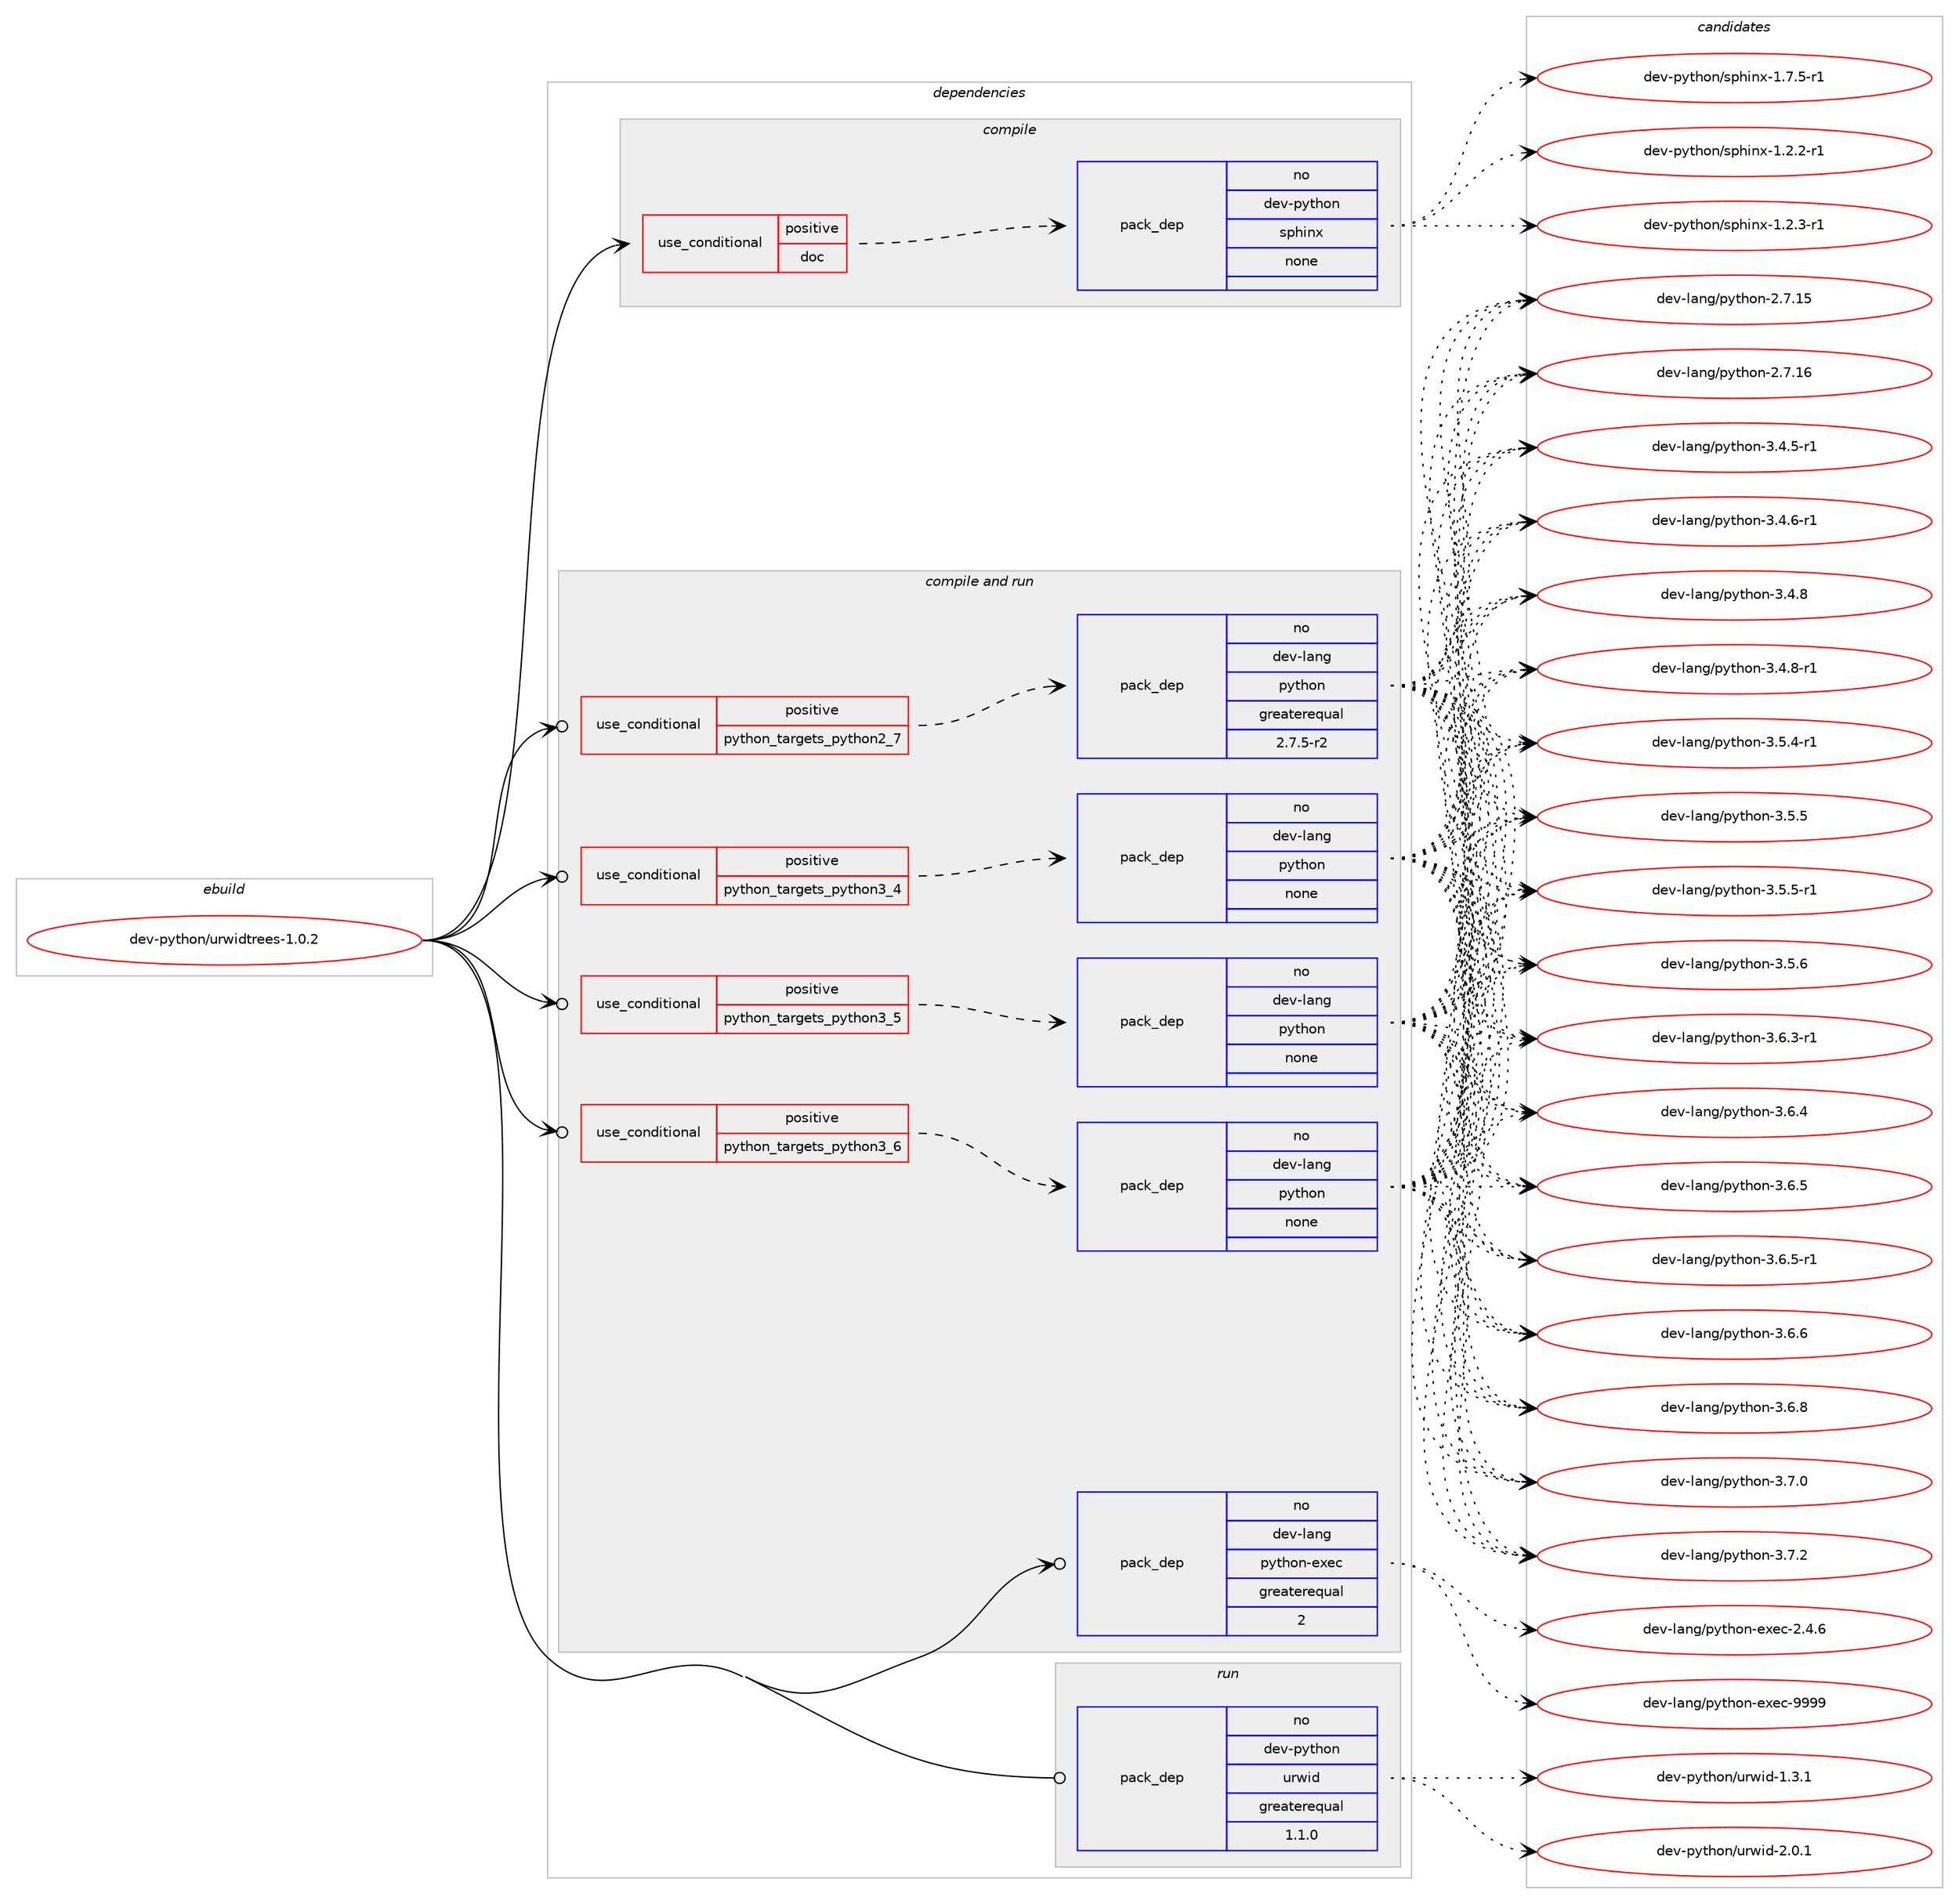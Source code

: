 digraph prolog {

# *************
# Graph options
# *************

newrank=true;
concentrate=true;
compound=true;
graph [rankdir=LR,fontname=Helvetica,fontsize=10,ranksep=1.5];#, ranksep=2.5, nodesep=0.2];
edge  [arrowhead=vee];
node  [fontname=Helvetica,fontsize=10];

# **********
# The ebuild
# **********

subgraph cluster_leftcol {
color=gray;
rank=same;
label=<<i>ebuild</i>>;
id [label="dev-python/urwidtrees-1.0.2", color=red, width=4, href="../dev-python/urwidtrees-1.0.2.svg"];
}

# ****************
# The dependencies
# ****************

subgraph cluster_midcol {
color=gray;
label=<<i>dependencies</i>>;
subgraph cluster_compile {
fillcolor="#eeeeee";
style=filled;
label=<<i>compile</i>>;
subgraph cond386346 {
dependency1446566 [label=<<TABLE BORDER="0" CELLBORDER="1" CELLSPACING="0" CELLPADDING="4"><TR><TD ROWSPAN="3" CELLPADDING="10">use_conditional</TD></TR><TR><TD>positive</TD></TR><TR><TD>doc</TD></TR></TABLE>>, shape=none, color=red];
subgraph pack1036851 {
dependency1446567 [label=<<TABLE BORDER="0" CELLBORDER="1" CELLSPACING="0" CELLPADDING="4" WIDTH="220"><TR><TD ROWSPAN="6" CELLPADDING="30">pack_dep</TD></TR><TR><TD WIDTH="110">no</TD></TR><TR><TD>dev-python</TD></TR><TR><TD>sphinx</TD></TR><TR><TD>none</TD></TR><TR><TD></TD></TR></TABLE>>, shape=none, color=blue];
}
dependency1446566:e -> dependency1446567:w [weight=20,style="dashed",arrowhead="vee"];
}
id:e -> dependency1446566:w [weight=20,style="solid",arrowhead="vee"];
}
subgraph cluster_compileandrun {
fillcolor="#eeeeee";
style=filled;
label=<<i>compile and run</i>>;
subgraph cond386347 {
dependency1446568 [label=<<TABLE BORDER="0" CELLBORDER="1" CELLSPACING="0" CELLPADDING="4"><TR><TD ROWSPAN="3" CELLPADDING="10">use_conditional</TD></TR><TR><TD>positive</TD></TR><TR><TD>python_targets_python2_7</TD></TR></TABLE>>, shape=none, color=red];
subgraph pack1036852 {
dependency1446569 [label=<<TABLE BORDER="0" CELLBORDER="1" CELLSPACING="0" CELLPADDING="4" WIDTH="220"><TR><TD ROWSPAN="6" CELLPADDING="30">pack_dep</TD></TR><TR><TD WIDTH="110">no</TD></TR><TR><TD>dev-lang</TD></TR><TR><TD>python</TD></TR><TR><TD>greaterequal</TD></TR><TR><TD>2.7.5-r2</TD></TR></TABLE>>, shape=none, color=blue];
}
dependency1446568:e -> dependency1446569:w [weight=20,style="dashed",arrowhead="vee"];
}
id:e -> dependency1446568:w [weight=20,style="solid",arrowhead="odotvee"];
subgraph cond386348 {
dependency1446570 [label=<<TABLE BORDER="0" CELLBORDER="1" CELLSPACING="0" CELLPADDING="4"><TR><TD ROWSPAN="3" CELLPADDING="10">use_conditional</TD></TR><TR><TD>positive</TD></TR><TR><TD>python_targets_python3_4</TD></TR></TABLE>>, shape=none, color=red];
subgraph pack1036853 {
dependency1446571 [label=<<TABLE BORDER="0" CELLBORDER="1" CELLSPACING="0" CELLPADDING="4" WIDTH="220"><TR><TD ROWSPAN="6" CELLPADDING="30">pack_dep</TD></TR><TR><TD WIDTH="110">no</TD></TR><TR><TD>dev-lang</TD></TR><TR><TD>python</TD></TR><TR><TD>none</TD></TR><TR><TD></TD></TR></TABLE>>, shape=none, color=blue];
}
dependency1446570:e -> dependency1446571:w [weight=20,style="dashed",arrowhead="vee"];
}
id:e -> dependency1446570:w [weight=20,style="solid",arrowhead="odotvee"];
subgraph cond386349 {
dependency1446572 [label=<<TABLE BORDER="0" CELLBORDER="1" CELLSPACING="0" CELLPADDING="4"><TR><TD ROWSPAN="3" CELLPADDING="10">use_conditional</TD></TR><TR><TD>positive</TD></TR><TR><TD>python_targets_python3_5</TD></TR></TABLE>>, shape=none, color=red];
subgraph pack1036854 {
dependency1446573 [label=<<TABLE BORDER="0" CELLBORDER="1" CELLSPACING="0" CELLPADDING="4" WIDTH="220"><TR><TD ROWSPAN="6" CELLPADDING="30">pack_dep</TD></TR><TR><TD WIDTH="110">no</TD></TR><TR><TD>dev-lang</TD></TR><TR><TD>python</TD></TR><TR><TD>none</TD></TR><TR><TD></TD></TR></TABLE>>, shape=none, color=blue];
}
dependency1446572:e -> dependency1446573:w [weight=20,style="dashed",arrowhead="vee"];
}
id:e -> dependency1446572:w [weight=20,style="solid",arrowhead="odotvee"];
subgraph cond386350 {
dependency1446574 [label=<<TABLE BORDER="0" CELLBORDER="1" CELLSPACING="0" CELLPADDING="4"><TR><TD ROWSPAN="3" CELLPADDING="10">use_conditional</TD></TR><TR><TD>positive</TD></TR><TR><TD>python_targets_python3_6</TD></TR></TABLE>>, shape=none, color=red];
subgraph pack1036855 {
dependency1446575 [label=<<TABLE BORDER="0" CELLBORDER="1" CELLSPACING="0" CELLPADDING="4" WIDTH="220"><TR><TD ROWSPAN="6" CELLPADDING="30">pack_dep</TD></TR><TR><TD WIDTH="110">no</TD></TR><TR><TD>dev-lang</TD></TR><TR><TD>python</TD></TR><TR><TD>none</TD></TR><TR><TD></TD></TR></TABLE>>, shape=none, color=blue];
}
dependency1446574:e -> dependency1446575:w [weight=20,style="dashed",arrowhead="vee"];
}
id:e -> dependency1446574:w [weight=20,style="solid",arrowhead="odotvee"];
subgraph pack1036856 {
dependency1446576 [label=<<TABLE BORDER="0" CELLBORDER="1" CELLSPACING="0" CELLPADDING="4" WIDTH="220"><TR><TD ROWSPAN="6" CELLPADDING="30">pack_dep</TD></TR><TR><TD WIDTH="110">no</TD></TR><TR><TD>dev-lang</TD></TR><TR><TD>python-exec</TD></TR><TR><TD>greaterequal</TD></TR><TR><TD>2</TD></TR></TABLE>>, shape=none, color=blue];
}
id:e -> dependency1446576:w [weight=20,style="solid",arrowhead="odotvee"];
}
subgraph cluster_run {
fillcolor="#eeeeee";
style=filled;
label=<<i>run</i>>;
subgraph pack1036857 {
dependency1446577 [label=<<TABLE BORDER="0" CELLBORDER="1" CELLSPACING="0" CELLPADDING="4" WIDTH="220"><TR><TD ROWSPAN="6" CELLPADDING="30">pack_dep</TD></TR><TR><TD WIDTH="110">no</TD></TR><TR><TD>dev-python</TD></TR><TR><TD>urwid</TD></TR><TR><TD>greaterequal</TD></TR><TR><TD>1.1.0</TD></TR></TABLE>>, shape=none, color=blue];
}
id:e -> dependency1446577:w [weight=20,style="solid",arrowhead="odot"];
}
}

# **************
# The candidates
# **************

subgraph cluster_choices {
rank=same;
color=gray;
label=<<i>candidates</i>>;

subgraph choice1036851 {
color=black;
nodesep=1;
choice10010111845112121116104111110471151121041051101204549465046504511449 [label="dev-python/sphinx-1.2.2-r1", color=red, width=4,href="../dev-python/sphinx-1.2.2-r1.svg"];
choice10010111845112121116104111110471151121041051101204549465046514511449 [label="dev-python/sphinx-1.2.3-r1", color=red, width=4,href="../dev-python/sphinx-1.2.3-r1.svg"];
choice10010111845112121116104111110471151121041051101204549465546534511449 [label="dev-python/sphinx-1.7.5-r1", color=red, width=4,href="../dev-python/sphinx-1.7.5-r1.svg"];
dependency1446567:e -> choice10010111845112121116104111110471151121041051101204549465046504511449:w [style=dotted,weight="100"];
dependency1446567:e -> choice10010111845112121116104111110471151121041051101204549465046514511449:w [style=dotted,weight="100"];
dependency1446567:e -> choice10010111845112121116104111110471151121041051101204549465546534511449:w [style=dotted,weight="100"];
}
subgraph choice1036852 {
color=black;
nodesep=1;
choice10010111845108971101034711212111610411111045504655464953 [label="dev-lang/python-2.7.15", color=red, width=4,href="../dev-lang/python-2.7.15.svg"];
choice10010111845108971101034711212111610411111045504655464954 [label="dev-lang/python-2.7.16", color=red, width=4,href="../dev-lang/python-2.7.16.svg"];
choice1001011184510897110103471121211161041111104551465246534511449 [label="dev-lang/python-3.4.5-r1", color=red, width=4,href="../dev-lang/python-3.4.5-r1.svg"];
choice1001011184510897110103471121211161041111104551465246544511449 [label="dev-lang/python-3.4.6-r1", color=red, width=4,href="../dev-lang/python-3.4.6-r1.svg"];
choice100101118451089711010347112121116104111110455146524656 [label="dev-lang/python-3.4.8", color=red, width=4,href="../dev-lang/python-3.4.8.svg"];
choice1001011184510897110103471121211161041111104551465246564511449 [label="dev-lang/python-3.4.8-r1", color=red, width=4,href="../dev-lang/python-3.4.8-r1.svg"];
choice1001011184510897110103471121211161041111104551465346524511449 [label="dev-lang/python-3.5.4-r1", color=red, width=4,href="../dev-lang/python-3.5.4-r1.svg"];
choice100101118451089711010347112121116104111110455146534653 [label="dev-lang/python-3.5.5", color=red, width=4,href="../dev-lang/python-3.5.5.svg"];
choice1001011184510897110103471121211161041111104551465346534511449 [label="dev-lang/python-3.5.5-r1", color=red, width=4,href="../dev-lang/python-3.5.5-r1.svg"];
choice100101118451089711010347112121116104111110455146534654 [label="dev-lang/python-3.5.6", color=red, width=4,href="../dev-lang/python-3.5.6.svg"];
choice1001011184510897110103471121211161041111104551465446514511449 [label="dev-lang/python-3.6.3-r1", color=red, width=4,href="../dev-lang/python-3.6.3-r1.svg"];
choice100101118451089711010347112121116104111110455146544652 [label="dev-lang/python-3.6.4", color=red, width=4,href="../dev-lang/python-3.6.4.svg"];
choice100101118451089711010347112121116104111110455146544653 [label="dev-lang/python-3.6.5", color=red, width=4,href="../dev-lang/python-3.6.5.svg"];
choice1001011184510897110103471121211161041111104551465446534511449 [label="dev-lang/python-3.6.5-r1", color=red, width=4,href="../dev-lang/python-3.6.5-r1.svg"];
choice100101118451089711010347112121116104111110455146544654 [label="dev-lang/python-3.6.6", color=red, width=4,href="../dev-lang/python-3.6.6.svg"];
choice100101118451089711010347112121116104111110455146544656 [label="dev-lang/python-3.6.8", color=red, width=4,href="../dev-lang/python-3.6.8.svg"];
choice100101118451089711010347112121116104111110455146554648 [label="dev-lang/python-3.7.0", color=red, width=4,href="../dev-lang/python-3.7.0.svg"];
choice100101118451089711010347112121116104111110455146554650 [label="dev-lang/python-3.7.2", color=red, width=4,href="../dev-lang/python-3.7.2.svg"];
dependency1446569:e -> choice10010111845108971101034711212111610411111045504655464953:w [style=dotted,weight="100"];
dependency1446569:e -> choice10010111845108971101034711212111610411111045504655464954:w [style=dotted,weight="100"];
dependency1446569:e -> choice1001011184510897110103471121211161041111104551465246534511449:w [style=dotted,weight="100"];
dependency1446569:e -> choice1001011184510897110103471121211161041111104551465246544511449:w [style=dotted,weight="100"];
dependency1446569:e -> choice100101118451089711010347112121116104111110455146524656:w [style=dotted,weight="100"];
dependency1446569:e -> choice1001011184510897110103471121211161041111104551465246564511449:w [style=dotted,weight="100"];
dependency1446569:e -> choice1001011184510897110103471121211161041111104551465346524511449:w [style=dotted,weight="100"];
dependency1446569:e -> choice100101118451089711010347112121116104111110455146534653:w [style=dotted,weight="100"];
dependency1446569:e -> choice1001011184510897110103471121211161041111104551465346534511449:w [style=dotted,weight="100"];
dependency1446569:e -> choice100101118451089711010347112121116104111110455146534654:w [style=dotted,weight="100"];
dependency1446569:e -> choice1001011184510897110103471121211161041111104551465446514511449:w [style=dotted,weight="100"];
dependency1446569:e -> choice100101118451089711010347112121116104111110455146544652:w [style=dotted,weight="100"];
dependency1446569:e -> choice100101118451089711010347112121116104111110455146544653:w [style=dotted,weight="100"];
dependency1446569:e -> choice1001011184510897110103471121211161041111104551465446534511449:w [style=dotted,weight="100"];
dependency1446569:e -> choice100101118451089711010347112121116104111110455146544654:w [style=dotted,weight="100"];
dependency1446569:e -> choice100101118451089711010347112121116104111110455146544656:w [style=dotted,weight="100"];
dependency1446569:e -> choice100101118451089711010347112121116104111110455146554648:w [style=dotted,weight="100"];
dependency1446569:e -> choice100101118451089711010347112121116104111110455146554650:w [style=dotted,weight="100"];
}
subgraph choice1036853 {
color=black;
nodesep=1;
choice10010111845108971101034711212111610411111045504655464953 [label="dev-lang/python-2.7.15", color=red, width=4,href="../dev-lang/python-2.7.15.svg"];
choice10010111845108971101034711212111610411111045504655464954 [label="dev-lang/python-2.7.16", color=red, width=4,href="../dev-lang/python-2.7.16.svg"];
choice1001011184510897110103471121211161041111104551465246534511449 [label="dev-lang/python-3.4.5-r1", color=red, width=4,href="../dev-lang/python-3.4.5-r1.svg"];
choice1001011184510897110103471121211161041111104551465246544511449 [label="dev-lang/python-3.4.6-r1", color=red, width=4,href="../dev-lang/python-3.4.6-r1.svg"];
choice100101118451089711010347112121116104111110455146524656 [label="dev-lang/python-3.4.8", color=red, width=4,href="../dev-lang/python-3.4.8.svg"];
choice1001011184510897110103471121211161041111104551465246564511449 [label="dev-lang/python-3.4.8-r1", color=red, width=4,href="../dev-lang/python-3.4.8-r1.svg"];
choice1001011184510897110103471121211161041111104551465346524511449 [label="dev-lang/python-3.5.4-r1", color=red, width=4,href="../dev-lang/python-3.5.4-r1.svg"];
choice100101118451089711010347112121116104111110455146534653 [label="dev-lang/python-3.5.5", color=red, width=4,href="../dev-lang/python-3.5.5.svg"];
choice1001011184510897110103471121211161041111104551465346534511449 [label="dev-lang/python-3.5.5-r1", color=red, width=4,href="../dev-lang/python-3.5.5-r1.svg"];
choice100101118451089711010347112121116104111110455146534654 [label="dev-lang/python-3.5.6", color=red, width=4,href="../dev-lang/python-3.5.6.svg"];
choice1001011184510897110103471121211161041111104551465446514511449 [label="dev-lang/python-3.6.3-r1", color=red, width=4,href="../dev-lang/python-3.6.3-r1.svg"];
choice100101118451089711010347112121116104111110455146544652 [label="dev-lang/python-3.6.4", color=red, width=4,href="../dev-lang/python-3.6.4.svg"];
choice100101118451089711010347112121116104111110455146544653 [label="dev-lang/python-3.6.5", color=red, width=4,href="../dev-lang/python-3.6.5.svg"];
choice1001011184510897110103471121211161041111104551465446534511449 [label="dev-lang/python-3.6.5-r1", color=red, width=4,href="../dev-lang/python-3.6.5-r1.svg"];
choice100101118451089711010347112121116104111110455146544654 [label="dev-lang/python-3.6.6", color=red, width=4,href="../dev-lang/python-3.6.6.svg"];
choice100101118451089711010347112121116104111110455146544656 [label="dev-lang/python-3.6.8", color=red, width=4,href="../dev-lang/python-3.6.8.svg"];
choice100101118451089711010347112121116104111110455146554648 [label="dev-lang/python-3.7.0", color=red, width=4,href="../dev-lang/python-3.7.0.svg"];
choice100101118451089711010347112121116104111110455146554650 [label="dev-lang/python-3.7.2", color=red, width=4,href="../dev-lang/python-3.7.2.svg"];
dependency1446571:e -> choice10010111845108971101034711212111610411111045504655464953:w [style=dotted,weight="100"];
dependency1446571:e -> choice10010111845108971101034711212111610411111045504655464954:w [style=dotted,weight="100"];
dependency1446571:e -> choice1001011184510897110103471121211161041111104551465246534511449:w [style=dotted,weight="100"];
dependency1446571:e -> choice1001011184510897110103471121211161041111104551465246544511449:w [style=dotted,weight="100"];
dependency1446571:e -> choice100101118451089711010347112121116104111110455146524656:w [style=dotted,weight="100"];
dependency1446571:e -> choice1001011184510897110103471121211161041111104551465246564511449:w [style=dotted,weight="100"];
dependency1446571:e -> choice1001011184510897110103471121211161041111104551465346524511449:w [style=dotted,weight="100"];
dependency1446571:e -> choice100101118451089711010347112121116104111110455146534653:w [style=dotted,weight="100"];
dependency1446571:e -> choice1001011184510897110103471121211161041111104551465346534511449:w [style=dotted,weight="100"];
dependency1446571:e -> choice100101118451089711010347112121116104111110455146534654:w [style=dotted,weight="100"];
dependency1446571:e -> choice1001011184510897110103471121211161041111104551465446514511449:w [style=dotted,weight="100"];
dependency1446571:e -> choice100101118451089711010347112121116104111110455146544652:w [style=dotted,weight="100"];
dependency1446571:e -> choice100101118451089711010347112121116104111110455146544653:w [style=dotted,weight="100"];
dependency1446571:e -> choice1001011184510897110103471121211161041111104551465446534511449:w [style=dotted,weight="100"];
dependency1446571:e -> choice100101118451089711010347112121116104111110455146544654:w [style=dotted,weight="100"];
dependency1446571:e -> choice100101118451089711010347112121116104111110455146544656:w [style=dotted,weight="100"];
dependency1446571:e -> choice100101118451089711010347112121116104111110455146554648:w [style=dotted,weight="100"];
dependency1446571:e -> choice100101118451089711010347112121116104111110455146554650:w [style=dotted,weight="100"];
}
subgraph choice1036854 {
color=black;
nodesep=1;
choice10010111845108971101034711212111610411111045504655464953 [label="dev-lang/python-2.7.15", color=red, width=4,href="../dev-lang/python-2.7.15.svg"];
choice10010111845108971101034711212111610411111045504655464954 [label="dev-lang/python-2.7.16", color=red, width=4,href="../dev-lang/python-2.7.16.svg"];
choice1001011184510897110103471121211161041111104551465246534511449 [label="dev-lang/python-3.4.5-r1", color=red, width=4,href="../dev-lang/python-3.4.5-r1.svg"];
choice1001011184510897110103471121211161041111104551465246544511449 [label="dev-lang/python-3.4.6-r1", color=red, width=4,href="../dev-lang/python-3.4.6-r1.svg"];
choice100101118451089711010347112121116104111110455146524656 [label="dev-lang/python-3.4.8", color=red, width=4,href="../dev-lang/python-3.4.8.svg"];
choice1001011184510897110103471121211161041111104551465246564511449 [label="dev-lang/python-3.4.8-r1", color=red, width=4,href="../dev-lang/python-3.4.8-r1.svg"];
choice1001011184510897110103471121211161041111104551465346524511449 [label="dev-lang/python-3.5.4-r1", color=red, width=4,href="../dev-lang/python-3.5.4-r1.svg"];
choice100101118451089711010347112121116104111110455146534653 [label="dev-lang/python-3.5.5", color=red, width=4,href="../dev-lang/python-3.5.5.svg"];
choice1001011184510897110103471121211161041111104551465346534511449 [label="dev-lang/python-3.5.5-r1", color=red, width=4,href="../dev-lang/python-3.5.5-r1.svg"];
choice100101118451089711010347112121116104111110455146534654 [label="dev-lang/python-3.5.6", color=red, width=4,href="../dev-lang/python-3.5.6.svg"];
choice1001011184510897110103471121211161041111104551465446514511449 [label="dev-lang/python-3.6.3-r1", color=red, width=4,href="../dev-lang/python-3.6.3-r1.svg"];
choice100101118451089711010347112121116104111110455146544652 [label="dev-lang/python-3.6.4", color=red, width=4,href="../dev-lang/python-3.6.4.svg"];
choice100101118451089711010347112121116104111110455146544653 [label="dev-lang/python-3.6.5", color=red, width=4,href="../dev-lang/python-3.6.5.svg"];
choice1001011184510897110103471121211161041111104551465446534511449 [label="dev-lang/python-3.6.5-r1", color=red, width=4,href="../dev-lang/python-3.6.5-r1.svg"];
choice100101118451089711010347112121116104111110455146544654 [label="dev-lang/python-3.6.6", color=red, width=4,href="../dev-lang/python-3.6.6.svg"];
choice100101118451089711010347112121116104111110455146544656 [label="dev-lang/python-3.6.8", color=red, width=4,href="../dev-lang/python-3.6.8.svg"];
choice100101118451089711010347112121116104111110455146554648 [label="dev-lang/python-3.7.0", color=red, width=4,href="../dev-lang/python-3.7.0.svg"];
choice100101118451089711010347112121116104111110455146554650 [label="dev-lang/python-3.7.2", color=red, width=4,href="../dev-lang/python-3.7.2.svg"];
dependency1446573:e -> choice10010111845108971101034711212111610411111045504655464953:w [style=dotted,weight="100"];
dependency1446573:e -> choice10010111845108971101034711212111610411111045504655464954:w [style=dotted,weight="100"];
dependency1446573:e -> choice1001011184510897110103471121211161041111104551465246534511449:w [style=dotted,weight="100"];
dependency1446573:e -> choice1001011184510897110103471121211161041111104551465246544511449:w [style=dotted,weight="100"];
dependency1446573:e -> choice100101118451089711010347112121116104111110455146524656:w [style=dotted,weight="100"];
dependency1446573:e -> choice1001011184510897110103471121211161041111104551465246564511449:w [style=dotted,weight="100"];
dependency1446573:e -> choice1001011184510897110103471121211161041111104551465346524511449:w [style=dotted,weight="100"];
dependency1446573:e -> choice100101118451089711010347112121116104111110455146534653:w [style=dotted,weight="100"];
dependency1446573:e -> choice1001011184510897110103471121211161041111104551465346534511449:w [style=dotted,weight="100"];
dependency1446573:e -> choice100101118451089711010347112121116104111110455146534654:w [style=dotted,weight="100"];
dependency1446573:e -> choice1001011184510897110103471121211161041111104551465446514511449:w [style=dotted,weight="100"];
dependency1446573:e -> choice100101118451089711010347112121116104111110455146544652:w [style=dotted,weight="100"];
dependency1446573:e -> choice100101118451089711010347112121116104111110455146544653:w [style=dotted,weight="100"];
dependency1446573:e -> choice1001011184510897110103471121211161041111104551465446534511449:w [style=dotted,weight="100"];
dependency1446573:e -> choice100101118451089711010347112121116104111110455146544654:w [style=dotted,weight="100"];
dependency1446573:e -> choice100101118451089711010347112121116104111110455146544656:w [style=dotted,weight="100"];
dependency1446573:e -> choice100101118451089711010347112121116104111110455146554648:w [style=dotted,weight="100"];
dependency1446573:e -> choice100101118451089711010347112121116104111110455146554650:w [style=dotted,weight="100"];
}
subgraph choice1036855 {
color=black;
nodesep=1;
choice10010111845108971101034711212111610411111045504655464953 [label="dev-lang/python-2.7.15", color=red, width=4,href="../dev-lang/python-2.7.15.svg"];
choice10010111845108971101034711212111610411111045504655464954 [label="dev-lang/python-2.7.16", color=red, width=4,href="../dev-lang/python-2.7.16.svg"];
choice1001011184510897110103471121211161041111104551465246534511449 [label="dev-lang/python-3.4.5-r1", color=red, width=4,href="../dev-lang/python-3.4.5-r1.svg"];
choice1001011184510897110103471121211161041111104551465246544511449 [label="dev-lang/python-3.4.6-r1", color=red, width=4,href="../dev-lang/python-3.4.6-r1.svg"];
choice100101118451089711010347112121116104111110455146524656 [label="dev-lang/python-3.4.8", color=red, width=4,href="../dev-lang/python-3.4.8.svg"];
choice1001011184510897110103471121211161041111104551465246564511449 [label="dev-lang/python-3.4.8-r1", color=red, width=4,href="../dev-lang/python-3.4.8-r1.svg"];
choice1001011184510897110103471121211161041111104551465346524511449 [label="dev-lang/python-3.5.4-r1", color=red, width=4,href="../dev-lang/python-3.5.4-r1.svg"];
choice100101118451089711010347112121116104111110455146534653 [label="dev-lang/python-3.5.5", color=red, width=4,href="../dev-lang/python-3.5.5.svg"];
choice1001011184510897110103471121211161041111104551465346534511449 [label="dev-lang/python-3.5.5-r1", color=red, width=4,href="../dev-lang/python-3.5.5-r1.svg"];
choice100101118451089711010347112121116104111110455146534654 [label="dev-lang/python-3.5.6", color=red, width=4,href="../dev-lang/python-3.5.6.svg"];
choice1001011184510897110103471121211161041111104551465446514511449 [label="dev-lang/python-3.6.3-r1", color=red, width=4,href="../dev-lang/python-3.6.3-r1.svg"];
choice100101118451089711010347112121116104111110455146544652 [label="dev-lang/python-3.6.4", color=red, width=4,href="../dev-lang/python-3.6.4.svg"];
choice100101118451089711010347112121116104111110455146544653 [label="dev-lang/python-3.6.5", color=red, width=4,href="../dev-lang/python-3.6.5.svg"];
choice1001011184510897110103471121211161041111104551465446534511449 [label="dev-lang/python-3.6.5-r1", color=red, width=4,href="../dev-lang/python-3.6.5-r1.svg"];
choice100101118451089711010347112121116104111110455146544654 [label="dev-lang/python-3.6.6", color=red, width=4,href="../dev-lang/python-3.6.6.svg"];
choice100101118451089711010347112121116104111110455146544656 [label="dev-lang/python-3.6.8", color=red, width=4,href="../dev-lang/python-3.6.8.svg"];
choice100101118451089711010347112121116104111110455146554648 [label="dev-lang/python-3.7.0", color=red, width=4,href="../dev-lang/python-3.7.0.svg"];
choice100101118451089711010347112121116104111110455146554650 [label="dev-lang/python-3.7.2", color=red, width=4,href="../dev-lang/python-3.7.2.svg"];
dependency1446575:e -> choice10010111845108971101034711212111610411111045504655464953:w [style=dotted,weight="100"];
dependency1446575:e -> choice10010111845108971101034711212111610411111045504655464954:w [style=dotted,weight="100"];
dependency1446575:e -> choice1001011184510897110103471121211161041111104551465246534511449:w [style=dotted,weight="100"];
dependency1446575:e -> choice1001011184510897110103471121211161041111104551465246544511449:w [style=dotted,weight="100"];
dependency1446575:e -> choice100101118451089711010347112121116104111110455146524656:w [style=dotted,weight="100"];
dependency1446575:e -> choice1001011184510897110103471121211161041111104551465246564511449:w [style=dotted,weight="100"];
dependency1446575:e -> choice1001011184510897110103471121211161041111104551465346524511449:w [style=dotted,weight="100"];
dependency1446575:e -> choice100101118451089711010347112121116104111110455146534653:w [style=dotted,weight="100"];
dependency1446575:e -> choice1001011184510897110103471121211161041111104551465346534511449:w [style=dotted,weight="100"];
dependency1446575:e -> choice100101118451089711010347112121116104111110455146534654:w [style=dotted,weight="100"];
dependency1446575:e -> choice1001011184510897110103471121211161041111104551465446514511449:w [style=dotted,weight="100"];
dependency1446575:e -> choice100101118451089711010347112121116104111110455146544652:w [style=dotted,weight="100"];
dependency1446575:e -> choice100101118451089711010347112121116104111110455146544653:w [style=dotted,weight="100"];
dependency1446575:e -> choice1001011184510897110103471121211161041111104551465446534511449:w [style=dotted,weight="100"];
dependency1446575:e -> choice100101118451089711010347112121116104111110455146544654:w [style=dotted,weight="100"];
dependency1446575:e -> choice100101118451089711010347112121116104111110455146544656:w [style=dotted,weight="100"];
dependency1446575:e -> choice100101118451089711010347112121116104111110455146554648:w [style=dotted,weight="100"];
dependency1446575:e -> choice100101118451089711010347112121116104111110455146554650:w [style=dotted,weight="100"];
}
subgraph choice1036856 {
color=black;
nodesep=1;
choice1001011184510897110103471121211161041111104510112010199455046524654 [label="dev-lang/python-exec-2.4.6", color=red, width=4,href="../dev-lang/python-exec-2.4.6.svg"];
choice10010111845108971101034711212111610411111045101120101994557575757 [label="dev-lang/python-exec-9999", color=red, width=4,href="../dev-lang/python-exec-9999.svg"];
dependency1446576:e -> choice1001011184510897110103471121211161041111104510112010199455046524654:w [style=dotted,weight="100"];
dependency1446576:e -> choice10010111845108971101034711212111610411111045101120101994557575757:w [style=dotted,weight="100"];
}
subgraph choice1036857 {
color=black;
nodesep=1;
choice1001011184511212111610411111047117114119105100454946514649 [label="dev-python/urwid-1.3.1", color=red, width=4,href="../dev-python/urwid-1.3.1.svg"];
choice1001011184511212111610411111047117114119105100455046484649 [label="dev-python/urwid-2.0.1", color=red, width=4,href="../dev-python/urwid-2.0.1.svg"];
dependency1446577:e -> choice1001011184511212111610411111047117114119105100454946514649:w [style=dotted,weight="100"];
dependency1446577:e -> choice1001011184511212111610411111047117114119105100455046484649:w [style=dotted,weight="100"];
}
}

}
